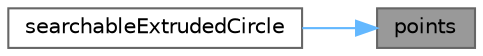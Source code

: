 digraph "points"
{
 // LATEX_PDF_SIZE
  bgcolor="transparent";
  edge [fontname=Helvetica,fontsize=10,labelfontname=Helvetica,labelfontsize=10];
  node [fontname=Helvetica,fontsize=10,shape=box,height=0.2,width=0.4];
  rankdir="RL";
  Node1 [id="Node000001",label="points",height=0.2,width=0.4,color="gray40", fillcolor="grey60", style="filled", fontcolor="black",tooltip=" "];
  Node1 -> Node2 [id="edge1_Node000001_Node000002",dir="back",color="steelblue1",style="solid",tooltip=" "];
  Node2 [id="Node000002",label="searchableExtrudedCircle",height=0.2,width=0.4,color="grey40", fillcolor="white", style="filled",URL="$classFoam_1_1searchableExtrudedCircle.html#a92d73304322b4852a6e9dda4b825b43c",tooltip=" "];
}
